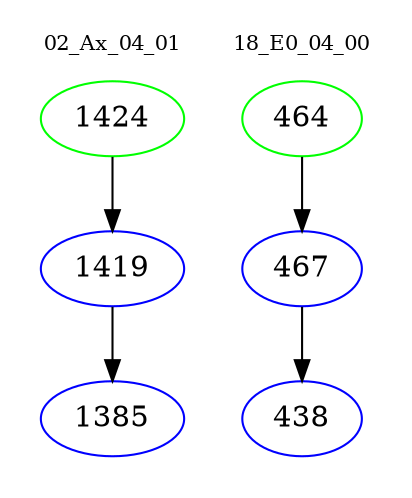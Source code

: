 digraph{
subgraph cluster_0 {
color = white
label = "02_Ax_04_01";
fontsize=10;
T0_1424 [label="1424", color="green"]
T0_1424 -> T0_1419 [color="black"]
T0_1419 [label="1419", color="blue"]
T0_1419 -> T0_1385 [color="black"]
T0_1385 [label="1385", color="blue"]
}
subgraph cluster_1 {
color = white
label = "18_E0_04_00";
fontsize=10;
T1_464 [label="464", color="green"]
T1_464 -> T1_467 [color="black"]
T1_467 [label="467", color="blue"]
T1_467 -> T1_438 [color="black"]
T1_438 [label="438", color="blue"]
}
}
